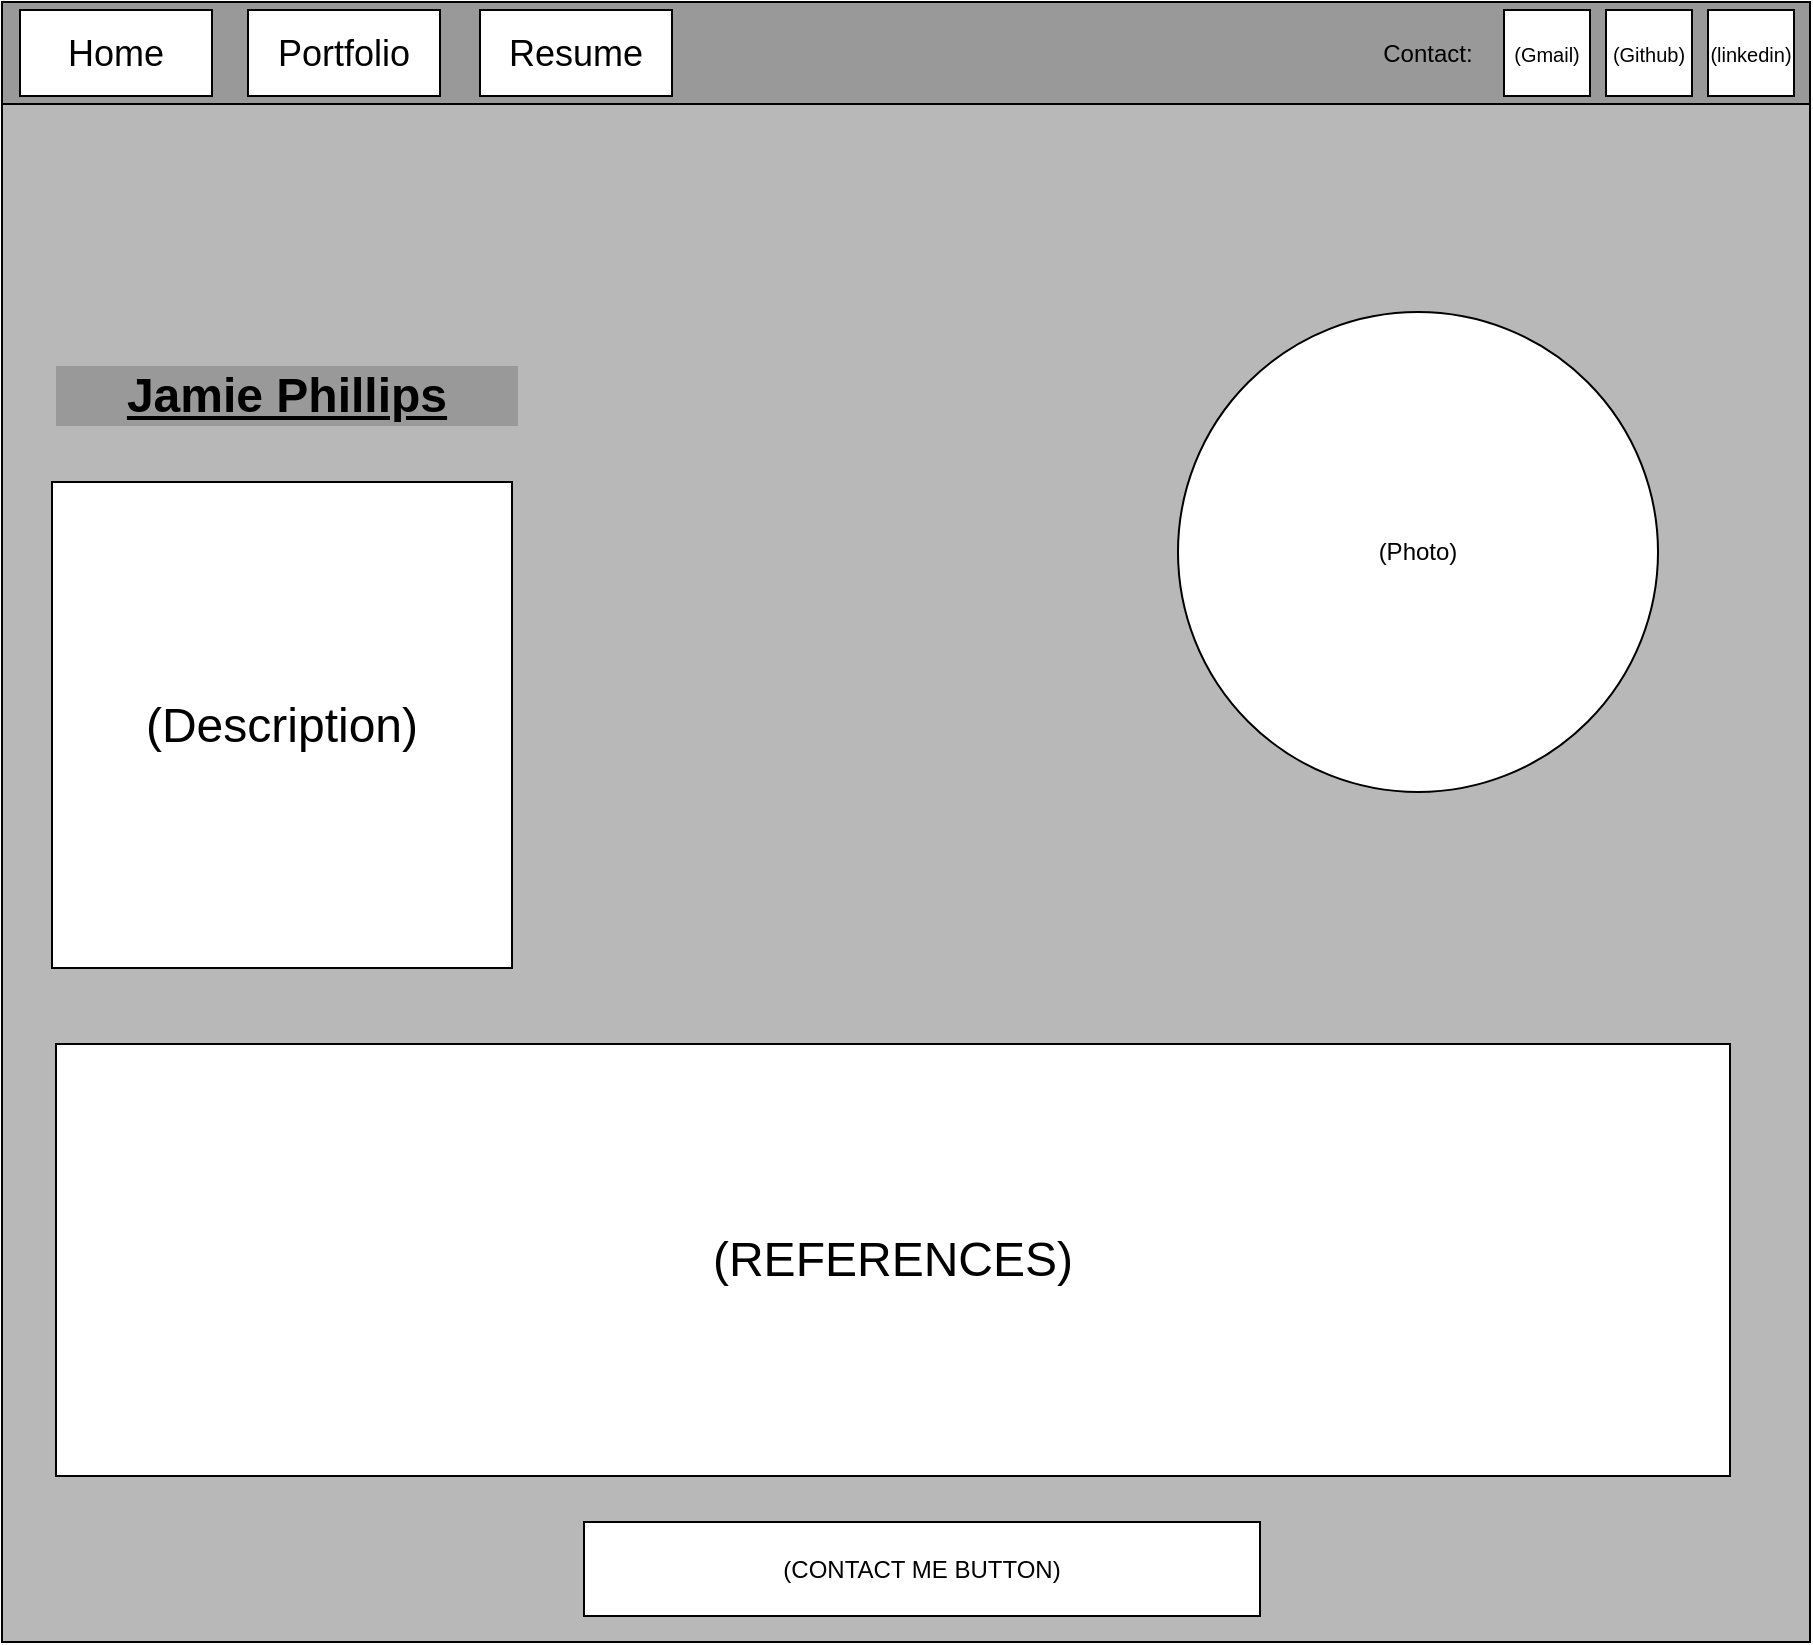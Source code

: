 <mxfile version="22.0.0" type="device">
  <diagram name="Page-1" id="bkLmm-mtqCr0ykcM9KyC">
    <mxGraphModel dx="2058" dy="828" grid="0" gridSize="10" guides="1" tooltips="1" connect="1" arrows="1" fold="1" page="0" pageScale="1" pageWidth="827" pageHeight="1169" math="0" shadow="0">
      <root>
        <mxCell id="0" />
        <mxCell id="1" parent="0" />
        <mxCell id="4UgHD-f-7NCbtPTrwkLS-1" value="" style="rounded=0;whiteSpace=wrap;html=1;fillColor=#999999;" vertex="1" parent="1">
          <mxGeometry x="-124" y="20" width="904" height="51" as="geometry" />
        </mxCell>
        <mxCell id="4UgHD-f-7NCbtPTrwkLS-2" value="&lt;font style=&quot;font-size: 10px;&quot;&gt;(linkedin)&lt;/font&gt;" style="rounded=0;whiteSpace=wrap;html=1;" vertex="1" parent="1">
          <mxGeometry x="729" y="24" width="43" height="43" as="geometry" />
        </mxCell>
        <mxCell id="4UgHD-f-7NCbtPTrwkLS-3" value="&lt;font style=&quot;font-size: 10px;&quot;&gt;(Github)&lt;/font&gt;" style="rounded=0;whiteSpace=wrap;html=1;" vertex="1" parent="1">
          <mxGeometry x="678" y="24" width="43" height="43" as="geometry" />
        </mxCell>
        <mxCell id="4UgHD-f-7NCbtPTrwkLS-4" value="&lt;span style=&quot;font-size: 10px;&quot;&gt;(Gmail)&lt;/span&gt;" style="rounded=0;whiteSpace=wrap;html=1;" vertex="1" parent="1">
          <mxGeometry x="627" y="24" width="43" height="43" as="geometry" />
        </mxCell>
        <mxCell id="4UgHD-f-7NCbtPTrwkLS-5" value="Contact:" style="text;html=1;strokeColor=none;fillColor=none;align=center;verticalAlign=middle;whiteSpace=wrap;rounded=0;" vertex="1" parent="1">
          <mxGeometry x="559" y="30.5" width="60" height="30" as="geometry" />
        </mxCell>
        <mxCell id="4UgHD-f-7NCbtPTrwkLS-7" value="&lt;font style=&quot;font-size: 18px;&quot;&gt;Home&lt;/font&gt;" style="rounded=0;whiteSpace=wrap;html=1;" vertex="1" parent="1">
          <mxGeometry x="-115" y="24" width="96" height="43" as="geometry" />
        </mxCell>
        <mxCell id="4UgHD-f-7NCbtPTrwkLS-8" value="&lt;span style=&quot;font-size: 18px;&quot;&gt;Portfolio&lt;/span&gt;" style="rounded=0;whiteSpace=wrap;html=1;" vertex="1" parent="1">
          <mxGeometry x="-1" y="24" width="96" height="43" as="geometry" />
        </mxCell>
        <mxCell id="4UgHD-f-7NCbtPTrwkLS-9" value="&lt;span style=&quot;font-size: 18px;&quot;&gt;Resume&lt;/span&gt;" style="rounded=0;whiteSpace=wrap;html=1;" vertex="1" parent="1">
          <mxGeometry x="115" y="24" width="96" height="43" as="geometry" />
        </mxCell>
        <mxCell id="4UgHD-f-7NCbtPTrwkLS-11" value="" style="rounded=0;whiteSpace=wrap;html=1;fillColor=#B8B8B8;" vertex="1" parent="1">
          <mxGeometry x="-124" y="71" width="904" height="769" as="geometry" />
        </mxCell>
        <mxCell id="4UgHD-f-7NCbtPTrwkLS-13" value="&lt;h2&gt;&lt;font style=&quot;font-size: 24px;&quot;&gt;&lt;u&gt;Jamie Phillips&lt;/u&gt;&lt;/font&gt;&lt;/h2&gt;" style="text;html=1;strokeColor=none;fillColor=#999999;align=center;verticalAlign=middle;whiteSpace=wrap;rounded=0;" vertex="1" parent="1">
          <mxGeometry x="-97" y="202" width="231" height="30" as="geometry" />
        </mxCell>
        <mxCell id="4UgHD-f-7NCbtPTrwkLS-15" value="" style="rounded=0;whiteSpace=wrap;html=1;" vertex="1" parent="1">
          <mxGeometry x="-99" y="260" width="230" height="243" as="geometry" />
        </mxCell>
        <mxCell id="4UgHD-f-7NCbtPTrwkLS-14" value="&lt;font style=&quot;font-size: 24px;&quot;&gt;(Description)&lt;/font&gt;" style="text;html=1;strokeColor=none;fillColor=none;align=center;verticalAlign=middle;whiteSpace=wrap;rounded=0;" vertex="1" parent="1">
          <mxGeometry x="-23" y="280" width="78" height="203" as="geometry" />
        </mxCell>
        <mxCell id="4UgHD-f-7NCbtPTrwkLS-16" value="(Photo)" style="ellipse;whiteSpace=wrap;html=1;aspect=fixed;" vertex="1" parent="1">
          <mxGeometry x="464" y="175" width="240" height="240" as="geometry" />
        </mxCell>
        <mxCell id="4UgHD-f-7NCbtPTrwkLS-17" value="&lt;font style=&quot;font-size: 24px;&quot;&gt;(REFERENCES)&lt;/font&gt;" style="rounded=0;whiteSpace=wrap;html=1;" vertex="1" parent="1">
          <mxGeometry x="-97" y="541" width="837" height="216" as="geometry" />
        </mxCell>
        <mxCell id="4UgHD-f-7NCbtPTrwkLS-18" value="(CONTACT ME BUTTON)" style="rounded=0;whiteSpace=wrap;html=1;" vertex="1" parent="1">
          <mxGeometry x="167" y="780" width="338" height="47" as="geometry" />
        </mxCell>
      </root>
    </mxGraphModel>
  </diagram>
</mxfile>
